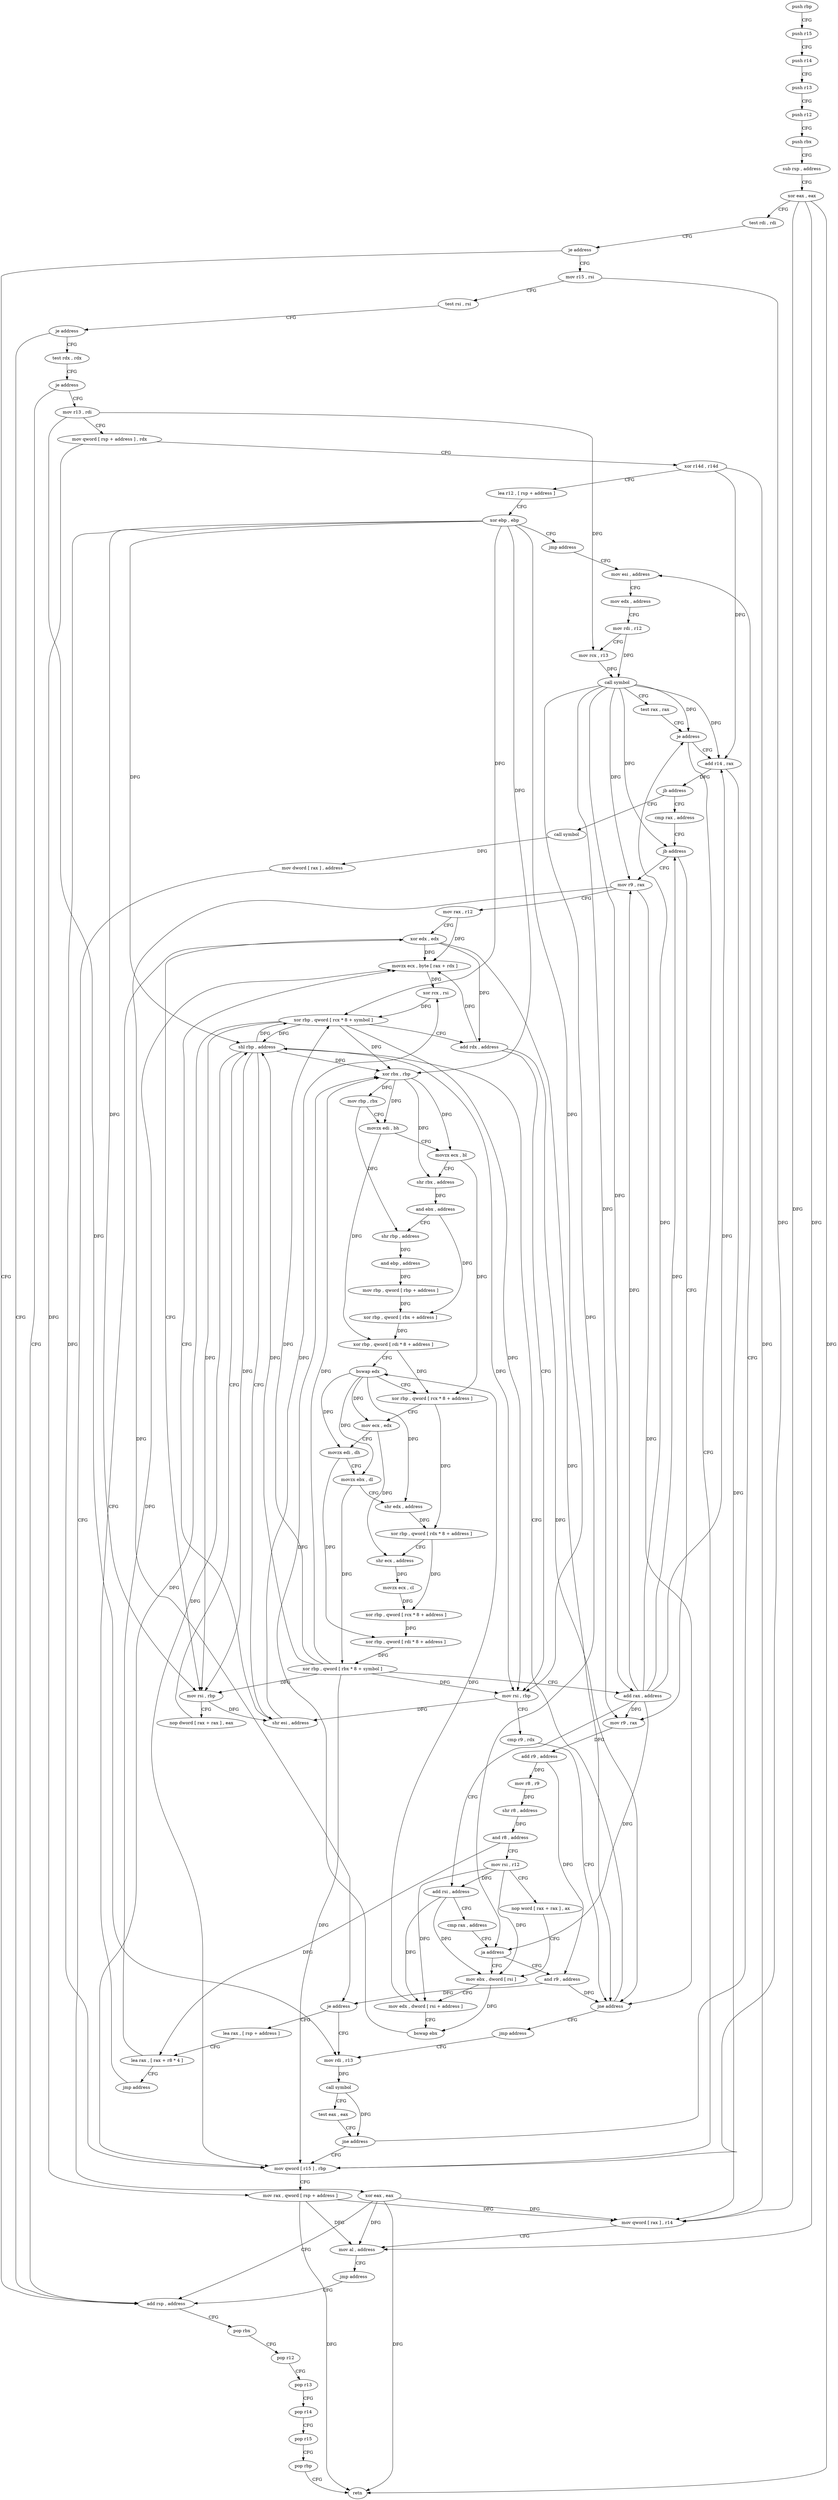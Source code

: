 digraph "func" {
"4224048" [label = "push rbp" ]
"4224049" [label = "push r15" ]
"4224051" [label = "push r14" ]
"4224053" [label = "push r13" ]
"4224055" [label = "push r12" ]
"4224057" [label = "push rbx" ]
"4224058" [label = "sub rsp , address" ]
"4224065" [label = "xor eax , eax" ]
"4224067" [label = "test rdi , rdi" ]
"4224070" [label = "je address" ]
"4224467" [label = "add rsp , address" ]
"4224076" [label = "mov r15 , rsi" ]
"4224474" [label = "pop rbx" ]
"4224475" [label = "pop r12" ]
"4224477" [label = "pop r13" ]
"4224479" [label = "pop r14" ]
"4224481" [label = "pop r15" ]
"4224483" [label = "pop rbp" ]
"4224484" [label = "retn" ]
"4224079" [label = "test rsi , rsi" ]
"4224082" [label = "je address" ]
"4224088" [label = "test rdx , rdx" ]
"4224091" [label = "je address" ]
"4224097" [label = "mov r13 , rdi" ]
"4224100" [label = "mov qword [ rsp + address ] , rdx" ]
"4224105" [label = "xor r14d , r14d" ]
"4224108" [label = "lea r12 , [ rsp + address ]" ]
"4224113" [label = "xor ebp , ebp" ]
"4224115" [label = "jmp address" ]
"4224144" [label = "mov esi , address" ]
"4224149" [label = "mov edx , address" ]
"4224154" [label = "mov rdi , r12" ]
"4224157" [label = "mov rcx , r13" ]
"4224160" [label = "call symbol" ]
"4224165" [label = "test rax , rax" ]
"4224168" [label = "je address" ]
"4224439" [label = "mov qword [ r15 ] , rbp" ]
"4224174" [label = "add r14 , rax" ]
"4224442" [label = "mov rax , qword [ rsp + address ]" ]
"4224447" [label = "mov qword [ rax ] , r14" ]
"4224450" [label = "mov al , address" ]
"4224452" [label = "jmp address" ]
"4224177" [label = "jb address" ]
"4224454" [label = "call symbol" ]
"4224183" [label = "cmp rax , address" ]
"4224459" [label = "mov dword [ rax ] , address" ]
"4224465" [label = "xor eax , eax" ]
"4224187" [label = "jb address" ]
"4224384" [label = "mov r9 , rax" ]
"4224193" [label = "mov r9 , rax" ]
"4224387" [label = "mov rax , r12" ]
"4224390" [label = "xor edx , edx" ]
"4224196" [label = "add r9 , address" ]
"4224200" [label = "mov r8 , r9" ]
"4224203" [label = "shr r8 , address" ]
"4224207" [label = "and r8 , address" ]
"4224211" [label = "mov rsi , r12" ]
"4224214" [label = "nop word [ rax + rax ] , ax" ]
"4224224" [label = "mov ebx , dword [ rsi ]" ]
"4224400" [label = "shl rbp , address" ]
"4224404" [label = "shr esi , address" ]
"4224407" [label = "movzx ecx , byte [ rax + rdx ]" ]
"4224411" [label = "xor rcx , rsi" ]
"4224414" [label = "xor rbp , qword [ rcx * 8 + symbol ]" ]
"4224422" [label = "add rdx , address" ]
"4224426" [label = "mov rsi , rbp" ]
"4224429" [label = "cmp r9 , rdx" ]
"4224432" [label = "jne address" ]
"4224434" [label = "jmp address" ]
"4224128" [label = "mov rdi , r13" ]
"4224226" [label = "mov edx , dword [ rsi + address ]" ]
"4224229" [label = "bswap ebx" ]
"4224231" [label = "xor rbx , rbp" ]
"4224234" [label = "mov rbp , rbx" ]
"4224237" [label = "movzx edi , bh" ]
"4224240" [label = "movzx ecx , bl" ]
"4224243" [label = "shr rbx , address" ]
"4224247" [label = "and ebx , address" ]
"4224253" [label = "shr rbp , address" ]
"4224257" [label = "and ebp , address" ]
"4224263" [label = "mov rbp , qword [ rbp + address ]" ]
"4224270" [label = "xor rbp , qword [ rbx + address ]" ]
"4224277" [label = "xor rbp , qword [ rdi * 8 + address ]" ]
"4224285" [label = "bswap edx" ]
"4224287" [label = "xor rbp , qword [ rcx * 8 + address ]" ]
"4224295" [label = "mov ecx , edx" ]
"4224297" [label = "movzx edi , dh" ]
"4224300" [label = "movzx ebx , dl" ]
"4224303" [label = "shr edx , address" ]
"4224306" [label = "xor rbp , qword [ rdx * 8 + address ]" ]
"4224314" [label = "shr ecx , address" ]
"4224317" [label = "movzx ecx , cl" ]
"4224320" [label = "xor rbp , qword [ rcx * 8 + address ]" ]
"4224328" [label = "xor rbp , qword [ rdi * 8 + address ]" ]
"4224336" [label = "xor rbp , qword [ rbx * 8 + symbol ]" ]
"4224344" [label = "add rax , address" ]
"4224348" [label = "add rsi , address" ]
"4224352" [label = "cmp rax , address" ]
"4224356" [label = "ja address" ]
"4224362" [label = "and r9 , address" ]
"4224366" [label = "je address" ]
"4224372" [label = "lea rax , [ rsp + address ]" ]
"4224131" [label = "call symbol" ]
"4224136" [label = "test eax , eax" ]
"4224138" [label = "jne address" ]
"4224377" [label = "lea rax , [ rax + r8 * 4 ]" ]
"4224381" [label = "jmp address" ]
"4224392" [label = "mov rsi , rbp" ]
"4224395" [label = "nop dword [ rax + rax ] , eax" ]
"4224048" -> "4224049" [ label = "CFG" ]
"4224049" -> "4224051" [ label = "CFG" ]
"4224051" -> "4224053" [ label = "CFG" ]
"4224053" -> "4224055" [ label = "CFG" ]
"4224055" -> "4224057" [ label = "CFG" ]
"4224057" -> "4224058" [ label = "CFG" ]
"4224058" -> "4224065" [ label = "CFG" ]
"4224065" -> "4224067" [ label = "CFG" ]
"4224065" -> "4224484" [ label = "DFG" ]
"4224065" -> "4224447" [ label = "DFG" ]
"4224065" -> "4224450" [ label = "DFG" ]
"4224067" -> "4224070" [ label = "CFG" ]
"4224070" -> "4224467" [ label = "CFG" ]
"4224070" -> "4224076" [ label = "CFG" ]
"4224467" -> "4224474" [ label = "CFG" ]
"4224076" -> "4224079" [ label = "CFG" ]
"4224076" -> "4224439" [ label = "DFG" ]
"4224474" -> "4224475" [ label = "CFG" ]
"4224475" -> "4224477" [ label = "CFG" ]
"4224477" -> "4224479" [ label = "CFG" ]
"4224479" -> "4224481" [ label = "CFG" ]
"4224481" -> "4224483" [ label = "CFG" ]
"4224483" -> "4224484" [ label = "CFG" ]
"4224079" -> "4224082" [ label = "CFG" ]
"4224082" -> "4224467" [ label = "CFG" ]
"4224082" -> "4224088" [ label = "CFG" ]
"4224088" -> "4224091" [ label = "CFG" ]
"4224091" -> "4224467" [ label = "CFG" ]
"4224091" -> "4224097" [ label = "CFG" ]
"4224097" -> "4224100" [ label = "CFG" ]
"4224097" -> "4224157" [ label = "DFG" ]
"4224097" -> "4224128" [ label = "DFG" ]
"4224100" -> "4224105" [ label = "CFG" ]
"4224100" -> "4224442" [ label = "DFG" ]
"4224105" -> "4224108" [ label = "CFG" ]
"4224105" -> "4224447" [ label = "DFG" ]
"4224105" -> "4224174" [ label = "DFG" ]
"4224108" -> "4224113" [ label = "CFG" ]
"4224113" -> "4224115" [ label = "CFG" ]
"4224113" -> "4224439" [ label = "DFG" ]
"4224113" -> "4224392" [ label = "DFG" ]
"4224113" -> "4224231" [ label = "DFG" ]
"4224113" -> "4224400" [ label = "DFG" ]
"4224113" -> "4224414" [ label = "DFG" ]
"4224113" -> "4224426" [ label = "DFG" ]
"4224115" -> "4224144" [ label = "CFG" ]
"4224144" -> "4224149" [ label = "CFG" ]
"4224149" -> "4224154" [ label = "CFG" ]
"4224154" -> "4224157" [ label = "CFG" ]
"4224154" -> "4224160" [ label = "DFG" ]
"4224157" -> "4224160" [ label = "DFG" ]
"4224160" -> "4224165" [ label = "CFG" ]
"4224160" -> "4224168" [ label = "DFG" ]
"4224160" -> "4224174" [ label = "DFG" ]
"4224160" -> "4224187" [ label = "DFG" ]
"4224160" -> "4224384" [ label = "DFG" ]
"4224160" -> "4224193" [ label = "DFG" ]
"4224160" -> "4224344" [ label = "DFG" ]
"4224160" -> "4224356" [ label = "DFG" ]
"4224165" -> "4224168" [ label = "CFG" ]
"4224168" -> "4224439" [ label = "CFG" ]
"4224168" -> "4224174" [ label = "CFG" ]
"4224439" -> "4224442" [ label = "CFG" ]
"4224174" -> "4224177" [ label = "DFG" ]
"4224174" -> "4224447" [ label = "DFG" ]
"4224442" -> "4224447" [ label = "DFG" ]
"4224442" -> "4224484" [ label = "DFG" ]
"4224442" -> "4224450" [ label = "DFG" ]
"4224447" -> "4224450" [ label = "CFG" ]
"4224450" -> "4224452" [ label = "CFG" ]
"4224452" -> "4224467" [ label = "CFG" ]
"4224177" -> "4224454" [ label = "CFG" ]
"4224177" -> "4224183" [ label = "CFG" ]
"4224454" -> "4224459" [ label = "DFG" ]
"4224183" -> "4224187" [ label = "CFG" ]
"4224459" -> "4224465" [ label = "CFG" ]
"4224465" -> "4224467" [ label = "CFG" ]
"4224465" -> "4224450" [ label = "DFG" ]
"4224465" -> "4224484" [ label = "DFG" ]
"4224465" -> "4224447" [ label = "DFG" ]
"4224187" -> "4224384" [ label = "CFG" ]
"4224187" -> "4224193" [ label = "CFG" ]
"4224384" -> "4224387" [ label = "CFG" ]
"4224384" -> "4224432" [ label = "DFG" ]
"4224384" -> "4224366" [ label = "DFG" ]
"4224193" -> "4224196" [ label = "DFG" ]
"4224387" -> "4224390" [ label = "CFG" ]
"4224387" -> "4224407" [ label = "DFG" ]
"4224390" -> "4224392" [ label = "CFG" ]
"4224390" -> "4224407" [ label = "DFG" ]
"4224390" -> "4224422" [ label = "DFG" ]
"4224390" -> "4224432" [ label = "DFG" ]
"4224196" -> "4224200" [ label = "DFG" ]
"4224196" -> "4224362" [ label = "DFG" ]
"4224200" -> "4224203" [ label = "DFG" ]
"4224203" -> "4224207" [ label = "DFG" ]
"4224207" -> "4224211" [ label = "CFG" ]
"4224207" -> "4224377" [ label = "DFG" ]
"4224211" -> "4224214" [ label = "CFG" ]
"4224211" -> "4224224" [ label = "DFG" ]
"4224211" -> "4224226" [ label = "DFG" ]
"4224211" -> "4224348" [ label = "DFG" ]
"4224214" -> "4224224" [ label = "CFG" ]
"4224224" -> "4224226" [ label = "CFG" ]
"4224224" -> "4224229" [ label = "DFG" ]
"4224400" -> "4224404" [ label = "CFG" ]
"4224400" -> "4224439" [ label = "DFG" ]
"4224400" -> "4224392" [ label = "DFG" ]
"4224400" -> "4224231" [ label = "DFG" ]
"4224400" -> "4224414" [ label = "DFG" ]
"4224400" -> "4224426" [ label = "DFG" ]
"4224404" -> "4224407" [ label = "CFG" ]
"4224404" -> "4224411" [ label = "DFG" ]
"4224407" -> "4224411" [ label = "DFG" ]
"4224411" -> "4224414" [ label = "DFG" ]
"4224414" -> "4224422" [ label = "CFG" ]
"4224414" -> "4224439" [ label = "DFG" ]
"4224414" -> "4224392" [ label = "DFG" ]
"4224414" -> "4224231" [ label = "DFG" ]
"4224414" -> "4224400" [ label = "DFG" ]
"4224414" -> "4224426" [ label = "DFG" ]
"4224422" -> "4224426" [ label = "CFG" ]
"4224422" -> "4224407" [ label = "DFG" ]
"4224422" -> "4224432" [ label = "DFG" ]
"4224426" -> "4224429" [ label = "CFG" ]
"4224426" -> "4224404" [ label = "DFG" ]
"4224429" -> "4224432" [ label = "CFG" ]
"4224432" -> "4224400" [ label = "CFG" ]
"4224432" -> "4224434" [ label = "CFG" ]
"4224434" -> "4224128" [ label = "CFG" ]
"4224128" -> "4224131" [ label = "DFG" ]
"4224226" -> "4224229" [ label = "CFG" ]
"4224226" -> "4224285" [ label = "DFG" ]
"4224229" -> "4224231" [ label = "DFG" ]
"4224231" -> "4224234" [ label = "DFG" ]
"4224231" -> "4224237" [ label = "DFG" ]
"4224231" -> "4224240" [ label = "DFG" ]
"4224231" -> "4224243" [ label = "DFG" ]
"4224234" -> "4224237" [ label = "CFG" ]
"4224234" -> "4224253" [ label = "DFG" ]
"4224237" -> "4224240" [ label = "CFG" ]
"4224237" -> "4224277" [ label = "DFG" ]
"4224240" -> "4224243" [ label = "CFG" ]
"4224240" -> "4224287" [ label = "DFG" ]
"4224243" -> "4224247" [ label = "DFG" ]
"4224247" -> "4224253" [ label = "CFG" ]
"4224247" -> "4224270" [ label = "DFG" ]
"4224253" -> "4224257" [ label = "DFG" ]
"4224257" -> "4224263" [ label = "DFG" ]
"4224263" -> "4224270" [ label = "DFG" ]
"4224270" -> "4224277" [ label = "DFG" ]
"4224277" -> "4224285" [ label = "CFG" ]
"4224277" -> "4224287" [ label = "DFG" ]
"4224285" -> "4224287" [ label = "CFG" ]
"4224285" -> "4224295" [ label = "DFG" ]
"4224285" -> "4224297" [ label = "DFG" ]
"4224285" -> "4224300" [ label = "DFG" ]
"4224285" -> "4224303" [ label = "DFG" ]
"4224287" -> "4224295" [ label = "CFG" ]
"4224287" -> "4224306" [ label = "DFG" ]
"4224295" -> "4224297" [ label = "CFG" ]
"4224295" -> "4224314" [ label = "DFG" ]
"4224297" -> "4224300" [ label = "CFG" ]
"4224297" -> "4224328" [ label = "DFG" ]
"4224300" -> "4224303" [ label = "CFG" ]
"4224300" -> "4224336" [ label = "DFG" ]
"4224303" -> "4224306" [ label = "DFG" ]
"4224306" -> "4224314" [ label = "CFG" ]
"4224306" -> "4224320" [ label = "DFG" ]
"4224314" -> "4224317" [ label = "DFG" ]
"4224317" -> "4224320" [ label = "DFG" ]
"4224320" -> "4224328" [ label = "DFG" ]
"4224328" -> "4224336" [ label = "DFG" ]
"4224336" -> "4224344" [ label = "CFG" ]
"4224336" -> "4224439" [ label = "DFG" ]
"4224336" -> "4224392" [ label = "DFG" ]
"4224336" -> "4224231" [ label = "DFG" ]
"4224336" -> "4224400" [ label = "DFG" ]
"4224336" -> "4224414" [ label = "DFG" ]
"4224336" -> "4224426" [ label = "DFG" ]
"4224344" -> "4224348" [ label = "CFG" ]
"4224344" -> "4224168" [ label = "DFG" ]
"4224344" -> "4224174" [ label = "DFG" ]
"4224344" -> "4224187" [ label = "DFG" ]
"4224344" -> "4224384" [ label = "DFG" ]
"4224344" -> "4224193" [ label = "DFG" ]
"4224344" -> "4224356" [ label = "DFG" ]
"4224348" -> "4224352" [ label = "CFG" ]
"4224348" -> "4224224" [ label = "DFG" ]
"4224348" -> "4224226" [ label = "DFG" ]
"4224352" -> "4224356" [ label = "CFG" ]
"4224356" -> "4224224" [ label = "CFG" ]
"4224356" -> "4224362" [ label = "CFG" ]
"4224362" -> "4224366" [ label = "DFG" ]
"4224362" -> "4224432" [ label = "DFG" ]
"4224366" -> "4224128" [ label = "CFG" ]
"4224366" -> "4224372" [ label = "CFG" ]
"4224372" -> "4224377" [ label = "CFG" ]
"4224131" -> "4224136" [ label = "CFG" ]
"4224131" -> "4224138" [ label = "DFG" ]
"4224136" -> "4224138" [ label = "CFG" ]
"4224138" -> "4224439" [ label = "CFG" ]
"4224138" -> "4224144" [ label = "CFG" ]
"4224377" -> "4224381" [ label = "CFG" ]
"4224377" -> "4224407" [ label = "DFG" ]
"4224381" -> "4224390" [ label = "CFG" ]
"4224392" -> "4224395" [ label = "CFG" ]
"4224392" -> "4224404" [ label = "DFG" ]
"4224395" -> "4224400" [ label = "CFG" ]
}
